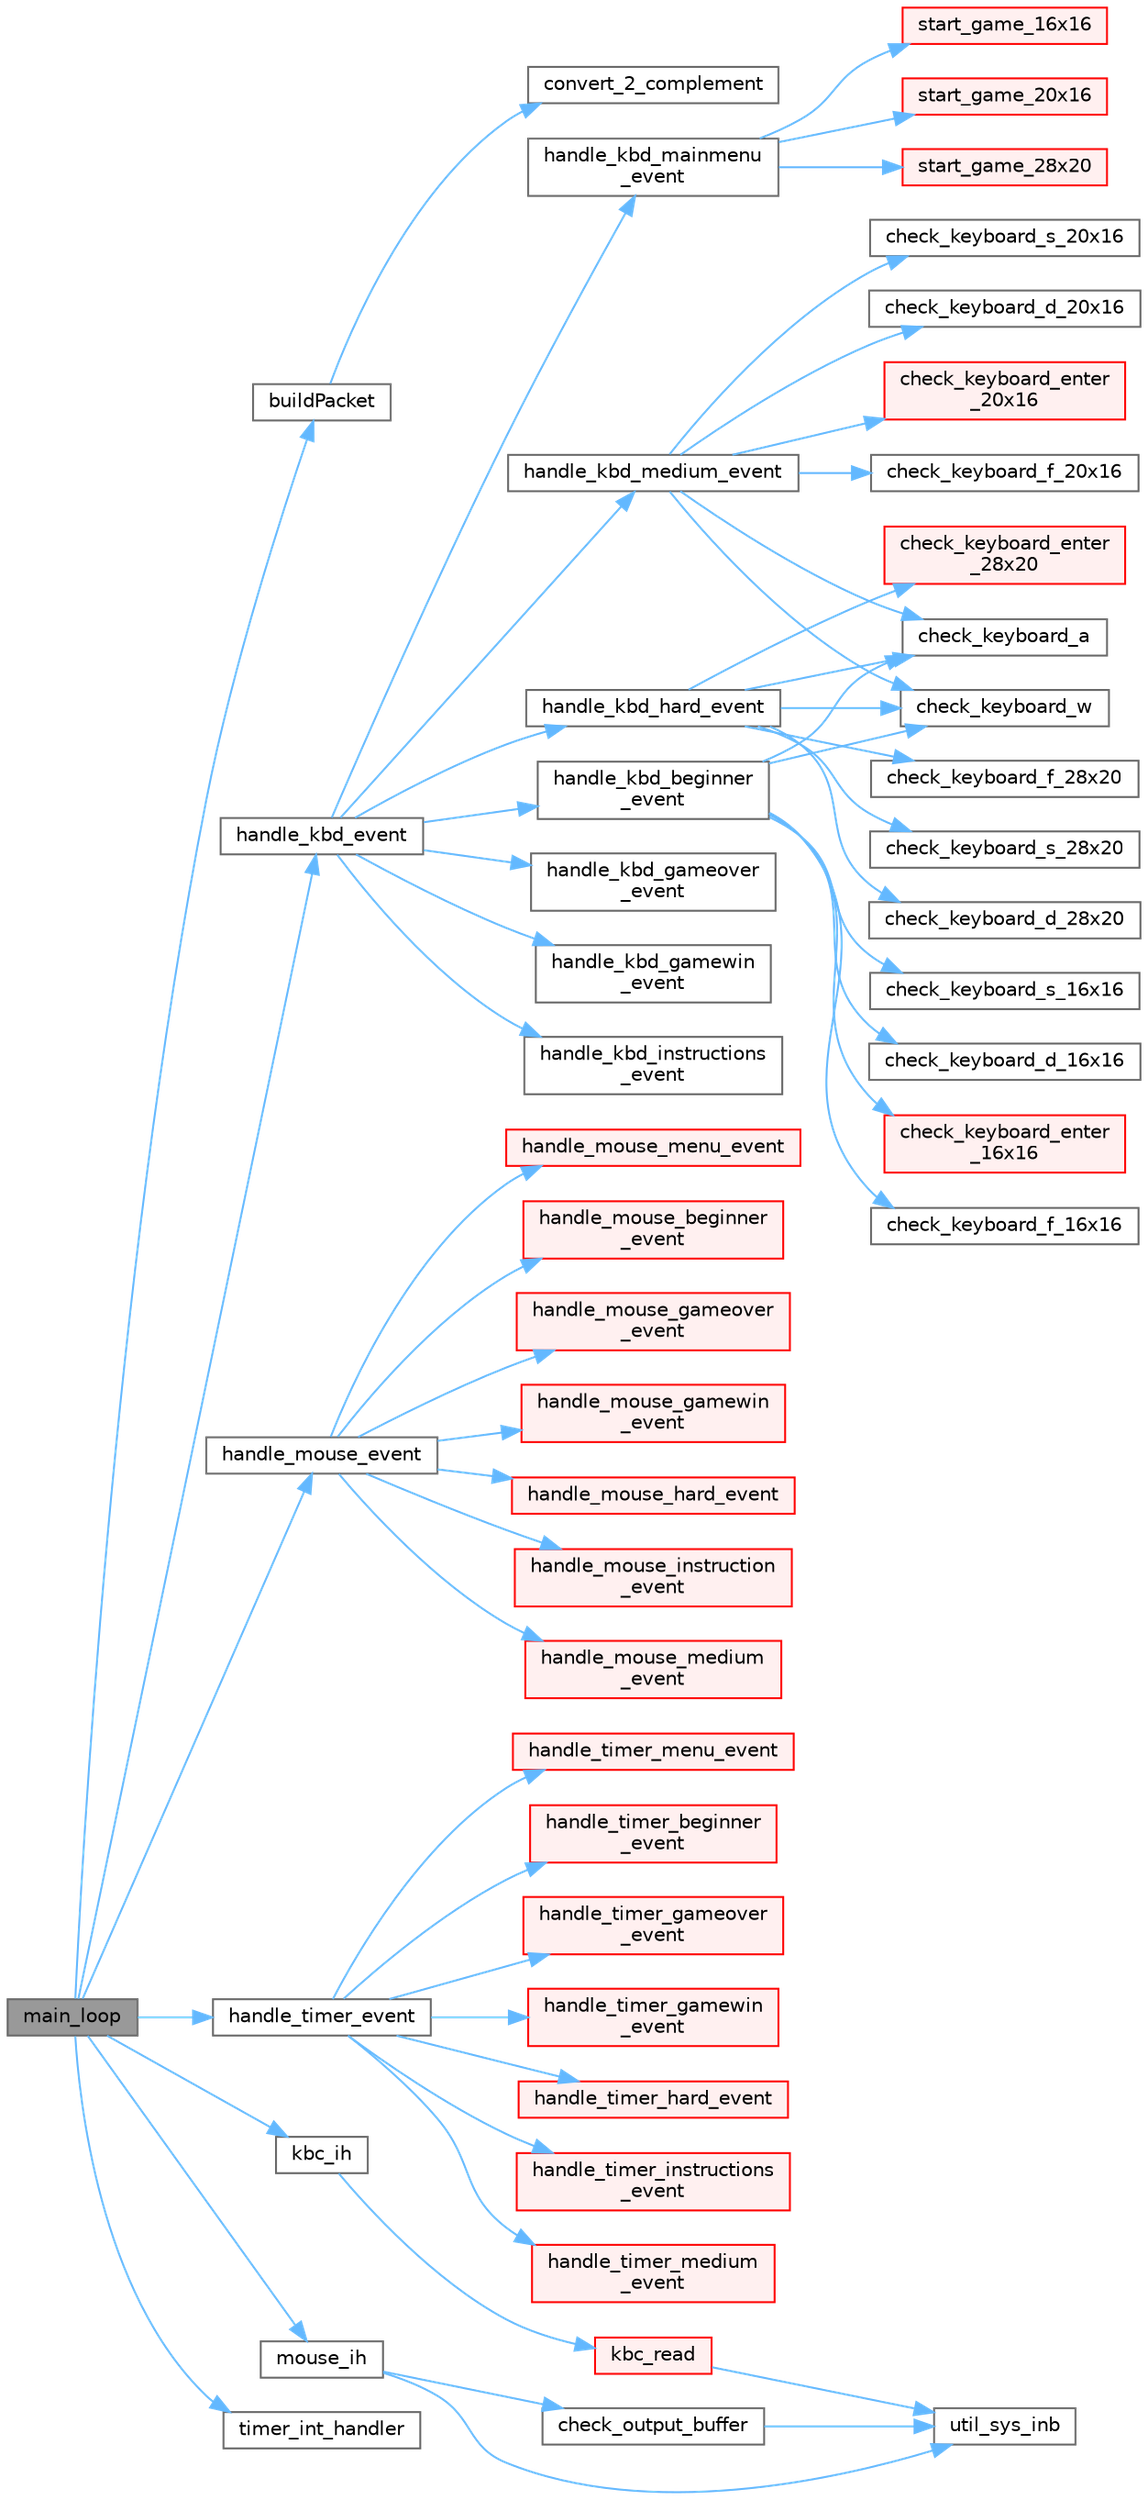 digraph "main_loop"
{
 // LATEX_PDF_SIZE
  bgcolor="transparent";
  edge [fontname=Helvetica,fontsize=10,labelfontname=Helvetica,labelfontsize=10];
  node [fontname=Helvetica,fontsize=10,shape=box,height=0.2,width=0.4];
  rankdir="LR";
  Node1 [label="main_loop",height=0.2,width=0.4,color="gray40", fillcolor="grey60", style="filled", fontcolor="black",tooltip="Main loop of the system. This function enters the main loop of the system and continuously waits for ..."];
  Node1 -> Node2 [color="steelblue1",style="solid"];
  Node2 [label="buildPacket",height=0.2,width=0.4,color="grey40", fillcolor="white", style="filled",URL="$mouse_8c.html#afa1d830593e339e7f2e4c98bbffd20ff",tooltip="When mouse packet array has stored all the necessary bytes this functions interprets it and updates m..."];
  Node2 -> Node3 [color="steelblue1",style="solid"];
  Node3 [label="convert_2_complement",height=0.2,width=0.4,color="grey40", fillcolor="white", style="filled",URL="$mouse_8c.html#aab419752e6dafdebf819c7c65397bf34",tooltip=" "];
  Node1 -> Node4 [color="steelblue1",style="solid"];
  Node4 [label="handle_kbd_event",height=0.2,width=0.4,color="grey40", fillcolor="white", style="filled",URL="$kbc__event__handler_8c.html#a8f953f3d6c73d1b602907e7e4a2426e8",tooltip="This function handles keyboard events by dispatching them to the appropriate event handler based on t..."];
  Node4 -> Node5 [color="steelblue1",style="solid"];
  Node5 [label="handle_kbd_beginner\l_event",height=0.2,width=0.4,color="grey40", fillcolor="white", style="filled",URL="$kbc__event__handler_8c.html#a7b16a1fb4b10b626ebb39a9cddf2c4de",tooltip="This function handles keyboard events specific to the beginner state."];
  Node5 -> Node6 [color="steelblue1",style="solid"];
  Node6 [label="check_keyboard_a",height=0.2,width=0.4,color="grey40", fillcolor="white", style="filled",URL="$game__state_8c.html#a62dbdccc2e359d731f68de9d221b77a2",tooltip="This function detects the 'A' key press on the keyboard and performs specific actions based on the cu..."];
  Node5 -> Node7 [color="steelblue1",style="solid"];
  Node7 [label="check_keyboard_d_16x16",height=0.2,width=0.4,color="grey40", fillcolor="white", style="filled",URL="$game__state_8c.html#a6cc5b485d0598ac614752be45c4b869f",tooltip="This function checks for the 'D' key press on the keyboard in a 16x16 grid."];
  Node5 -> Node8 [color="steelblue1",style="solid"];
  Node8 [label="check_keyboard_enter\l_16x16",height=0.2,width=0.4,color="red", fillcolor="#FFF0F0", style="filled",URL="$game__state_8c.html#afe4ecd7d5ea67158fd397018661105ae",tooltip="This function checks for the 'Enter' key press on the keyboard in a 16x16 grid."];
  Node5 -> Node11 [color="steelblue1",style="solid"];
  Node11 [label="check_keyboard_f_16x16",height=0.2,width=0.4,color="grey40", fillcolor="white", style="filled",URL="$game__state_8c.html#a69279d35a57aee05d4bbbc59b562eac2",tooltip=" "];
  Node5 -> Node12 [color="steelblue1",style="solid"];
  Node12 [label="check_keyboard_s_16x16",height=0.2,width=0.4,color="grey40", fillcolor="white", style="filled",URL="$game__state_8c.html#ae6957c159ff7c2ebe3d588078da99979",tooltip="This function checks for the 'S' key press on the keyboard in a 16x16 grid."];
  Node5 -> Node13 [color="steelblue1",style="solid"];
  Node13 [label="check_keyboard_w",height=0.2,width=0.4,color="grey40", fillcolor="white", style="filled",URL="$game__state_8c.html#ad70f7e6bd2036071b4aae2dd5b39b650",tooltip="This function is responsible for detecting the 'W' key press on the keyboard and performing the corre..."];
  Node4 -> Node14 [color="steelblue1",style="solid"];
  Node14 [label="handle_kbd_gameover\l_event",height=0.2,width=0.4,color="grey40", fillcolor="white", style="filled",URL="$kbc__event__handler_8c.html#a74dfb5b1d76c1b327d4c55426d005a86",tooltip="This function handles the keyboard event when the game is over."];
  Node4 -> Node15 [color="steelblue1",style="solid"];
  Node15 [label="handle_kbd_gamewin\l_event",height=0.2,width=0.4,color="grey40", fillcolor="white", style="filled",URL="$kbc__event__handler_8c.html#a446479ec1377e99387108b1b6e1d6c5a",tooltip="This function handles the keyboard event when the game is won."];
  Node4 -> Node16 [color="steelblue1",style="solid"];
  Node16 [label="handle_kbd_hard_event",height=0.2,width=0.4,color="grey40", fillcolor="white", style="filled",URL="$kbc__event__handler_8c.html#a4023b521e078754c8859578d55e62254",tooltip="This function handles keyboard events specific to the hard state."];
  Node16 -> Node6 [color="steelblue1",style="solid"];
  Node16 -> Node17 [color="steelblue1",style="solid"];
  Node17 [label="check_keyboard_d_28x20",height=0.2,width=0.4,color="grey40", fillcolor="white", style="filled",URL="$game__state_8c.html#ae614c89bd6b0885c67a5352c956bff3e",tooltip="This function checks for the 'D' key press on the keyboard in a 28x20 grid."];
  Node16 -> Node18 [color="steelblue1",style="solid"];
  Node18 [label="check_keyboard_enter\l_28x20",height=0.2,width=0.4,color="red", fillcolor="#FFF0F0", style="filled",URL="$game__state_8c.html#a4aa036358e6a4d86c943cd1e6eca688c",tooltip="This function checks for the 'Enter' key press on the keyboard in a 28x20 grid."];
  Node16 -> Node21 [color="steelblue1",style="solid"];
  Node21 [label="check_keyboard_f_28x20",height=0.2,width=0.4,color="grey40", fillcolor="white", style="filled",URL="$game__state_8c.html#ae9b6dcc8b4f7e87487f1e5b5884547d3",tooltip=" "];
  Node16 -> Node22 [color="steelblue1",style="solid"];
  Node22 [label="check_keyboard_s_28x20",height=0.2,width=0.4,color="grey40", fillcolor="white", style="filled",URL="$game__state_8c.html#aa2f706a7776cf12ce04e8d49b79efe87",tooltip="This function checks for the 'S' key press on the keyboard in a 28x20 grid."];
  Node16 -> Node13 [color="steelblue1",style="solid"];
  Node4 -> Node23 [color="steelblue1",style="solid"];
  Node23 [label="handle_kbd_instructions\l_event",height=0.2,width=0.4,color="grey40", fillcolor="white", style="filled",URL="$kbc__event__handler_8c.html#accf1db69517e762b64b7af27b8b06628",tooltip="This function handles keyboard events specific to the instructions state."];
  Node4 -> Node24 [color="steelblue1",style="solid"];
  Node24 [label="handle_kbd_mainmenu\l_event",height=0.2,width=0.4,color="grey40", fillcolor="white", style="filled",URL="$kbc__event__handler_8c.html#a5f0d2b60b707a74cc3db0fe3a7441fb8",tooltip="This function handles keyboard events specific to the main menu state."];
  Node24 -> Node25 [color="steelblue1",style="solid"];
  Node25 [label="start_game_16x16",height=0.2,width=0.4,color="red", fillcolor="#FFF0F0", style="filled",URL="$game__state_8c.html#a814afd9aa373a35da8e7498906b94d62",tooltip="This function starts a game with a 16x16 grid. Initializes the game timer, sets the number of tiles i..."];
  Node24 -> Node31 [color="steelblue1",style="solid"];
  Node31 [label="start_game_20x16",height=0.2,width=0.4,color="red", fillcolor="#FFF0F0", style="filled",URL="$game__state_8c.html#ade11f77cf98a5c65c075cec3349926c9",tooltip="This function starts a game on a 20x16 board."];
  Node24 -> Node34 [color="steelblue1",style="solid"];
  Node34 [label="start_game_28x20",height=0.2,width=0.4,color="red", fillcolor="#FFF0F0", style="filled",URL="$game__state_8c.html#a72d3dc2882239cc9fc80e728abd24f3b",tooltip="This function starts a game on a 28x20 board."];
  Node4 -> Node37 [color="steelblue1",style="solid"];
  Node37 [label="handle_kbd_medium_event",height=0.2,width=0.4,color="grey40", fillcolor="white", style="filled",URL="$kbc__event__handler_8c.html#a6251bb316a8a74095d477b95b3381923",tooltip="This function handles keyboard events specific to the medium state."];
  Node37 -> Node6 [color="steelblue1",style="solid"];
  Node37 -> Node38 [color="steelblue1",style="solid"];
  Node38 [label="check_keyboard_d_20x16",height=0.2,width=0.4,color="grey40", fillcolor="white", style="filled",URL="$game__state_8c.html#a4cec07225ed46962859d77f2889c635e",tooltip="This function checks for the 'D' key press on the keyboard in a 20x16 grid."];
  Node37 -> Node39 [color="steelblue1",style="solid"];
  Node39 [label="check_keyboard_enter\l_20x16",height=0.2,width=0.4,color="red", fillcolor="#FFF0F0", style="filled",URL="$game__state_8c.html#a50eccb2a37ab49df20679f9fd2b8aa0c",tooltip="This function checks for the 'Enter' key press on the keyboard in a 20x16 grid."];
  Node37 -> Node42 [color="steelblue1",style="solid"];
  Node42 [label="check_keyboard_f_20x16",height=0.2,width=0.4,color="grey40", fillcolor="white", style="filled",URL="$game__state_8c.html#af61ed6db8b0b4ecab7801d3d5b347322",tooltip=" "];
  Node37 -> Node43 [color="steelblue1",style="solid"];
  Node43 [label="check_keyboard_s_20x16",height=0.2,width=0.4,color="grey40", fillcolor="white", style="filled",URL="$game__state_8c.html#a60fb1161dac992f98b7e0a09b8898901",tooltip="This function checks for the 'S' key press on the keyboard in a 20x16 grid."];
  Node37 -> Node13 [color="steelblue1",style="solid"];
  Node1 -> Node44 [color="steelblue1",style="solid"];
  Node44 [label="handle_mouse_event",height=0.2,width=0.4,color="grey40", fillcolor="white", style="filled",URL="$mouse__event__handler_8c.html#a2b4320aed33d44e042e51170d7ab66f3",tooltip="This function handles mouse events based on the current program state."];
  Node44 -> Node45 [color="steelblue1",style="solid"];
  Node45 [label="handle_mouse_beginner\l_event",height=0.2,width=0.4,color="red", fillcolor="#FFF0F0", style="filled",URL="$mouse__event__handler_8c.html#a5142c6ed46abfbb64306fd6ea9e6dff4",tooltip="This function handles the mouse event that occurs in the beginner game mode."];
  Node44 -> Node51 [color="steelblue1",style="solid"];
  Node51 [label="handle_mouse_gameover\l_event",height=0.2,width=0.4,color="red", fillcolor="#FFF0F0", style="filled",URL="$mouse__event__handler_8c.html#a202fe047988c50024344c58a0a02af1e",tooltip="This function handles the mouse event that occurs in the game over state."];
  Node44 -> Node53 [color="steelblue1",style="solid"];
  Node53 [label="handle_mouse_gamewin\l_event",height=0.2,width=0.4,color="red", fillcolor="#FFF0F0", style="filled",URL="$mouse__event__handler_8c.html#a3f5c1403abca024491c7d52e4a5008a5",tooltip="This function handles the mouse event that occurs in the game win state."];
  Node44 -> Node55 [color="steelblue1",style="solid"];
  Node55 [label="handle_mouse_hard_event",height=0.2,width=0.4,color="red", fillcolor="#FFF0F0", style="filled",URL="$mouse__event__handler_8c.html#a35b9963213ab414b29e79900673455a5",tooltip="This function handles the mouse event that occurs in the hard game mode."];
  Node44 -> Node58 [color="steelblue1",style="solid"];
  Node58 [label="handle_mouse_instruction\l_event",height=0.2,width=0.4,color="red", fillcolor="#FFF0F0", style="filled",URL="$mouse__event__handler_8c.html#acf0c71ac49f267b1eb53d3804573a297",tooltip="This function handles the mouse event that occurs in the instructions state."];
  Node44 -> Node59 [color="steelblue1",style="solid"];
  Node59 [label="handle_mouse_medium\l_event",height=0.2,width=0.4,color="red", fillcolor="#FFF0F0", style="filled",URL="$mouse__event__handler_8c.html#a8ea88ecba779635e9f2118f8e29436b0",tooltip="This function handles the mouse event that occurs in the medium game mode."];
  Node44 -> Node62 [color="steelblue1",style="solid"];
  Node62 [label="handle_mouse_menu_event",height=0.2,width=0.4,color="red", fillcolor="#FFF0F0", style="filled",URL="$mouse__event__handler_8c.html#a0947840da77c1d2b1280d5ada3ed4293",tooltip="This function handles mouse events specifically in the \"MAIN_MENU\" state."];
  Node1 -> Node64 [color="steelblue1",style="solid"];
  Node64 [label="handle_timer_event",height=0.2,width=0.4,color="grey40", fillcolor="white", style="filled",URL="$timer__event__handler_8c.html#af11116ed560ac78b44861167288f492c",tooltip="This function handles timer events."];
  Node64 -> Node65 [color="steelblue1",style="solid"];
  Node65 [label="handle_timer_beginner\l_event",height=0.2,width=0.4,color="red", fillcolor="#FFF0F0", style="filled",URL="$timer__event__handler_8c.html#a8106261cef7f0c9feb4ebd2379fc32e6",tooltip="This function updates the game state and performs necessary actions based on the timer event during b..."];
  Node64 -> Node79 [color="steelblue1",style="solid"];
  Node79 [label="handle_timer_gameover\l_event",height=0.2,width=0.4,color="red", fillcolor="#FFF0F0", style="filled",URL="$timer__event__handler_8c.html#a02ff713b20cb36ebdc14c02b8003a374",tooltip="This function updates the game state and performs necessary actions based on the timer event when the..."];
  Node64 -> Node83 [color="steelblue1",style="solid"];
  Node83 [label="handle_timer_gamewin\l_event",height=0.2,width=0.4,color="red", fillcolor="#FFF0F0", style="filled",URL="$timer__event__handler_8c.html#a955843ddc25192b0d7a2cc24ae0b69f8",tooltip="This function updates the game state and performs necessary actions based on the timer event when the..."];
  Node64 -> Node86 [color="steelblue1",style="solid"];
  Node86 [label="handle_timer_hard_event",height=0.2,width=0.4,color="red", fillcolor="#FFF0F0", style="filled",URL="$timer__event__handler_8c.html#a32fd80487b166dcfae4866b4b5d53676",tooltip="This function updates the game state and performs necessary actions based on the timer event during h..."];
  Node64 -> Node91 [color="steelblue1",style="solid"];
  Node91 [label="handle_timer_instructions\l_event",height=0.2,width=0.4,color="red", fillcolor="#FFF0F0", style="filled",URL="$timer__event__handler_8c.html#a0413a4439fdbb8afc336478f9fa96482",tooltip="This function handles timer events in the \"INSTRUCTIONS\" state."];
  Node64 -> Node94 [color="steelblue1",style="solid"];
  Node94 [label="handle_timer_medium\l_event",height=0.2,width=0.4,color="red", fillcolor="#FFF0F0", style="filled",URL="$timer__event__handler_8c.html#abb32705f822ab136d26b5ad9fd97885a",tooltip="This function updates the game state and performs necessary actions based on the timer event during m..."];
  Node64 -> Node99 [color="steelblue1",style="solid"];
  Node99 [label="handle_timer_menu_event",height=0.2,width=0.4,color="red", fillcolor="#FFF0F0", style="filled",URL="$timer__event__handler_8c.html#aa048f34f3e38cdd76ac0a982f9cd8663",tooltip="This function handles timer events in the \"MAIN_MENU\" state."];
  Node1 -> Node102 [color="steelblue1",style="solid"];
  Node102 [label="kbc_ih",height=0.2,width=0.4,color="grey40", fillcolor="white", style="filled",URL="$kbc_8c.html#aea970a154161a35f6894898a092ed70a",tooltip="Keyboard's interrupt handler."];
  Node102 -> Node103 [color="steelblue1",style="solid"];
  Node103 [label="kbc_read",height=0.2,width=0.4,color="red", fillcolor="#FFF0F0", style="filled",URL="$kbc_8c.html#aef6ef70e3fc1f34dfd977b3ac231b6c0",tooltip="This function reads the status of the KBC more completely."];
  Node103 -> Node106 [color="steelblue1",style="solid"];
  Node106 [label="util_sys_inb",height=0.2,width=0.4,color="grey40", fillcolor="white", style="filled",URL="$utils_8c.html#a79a031a8611f5b2d6afa4158e92b0fb4",tooltip=" "];
  Node1 -> Node107 [color="steelblue1",style="solid"];
  Node107 [label="mouse_ih",height=0.2,width=0.4,color="grey40", fillcolor="white", style="filled",URL="$mouse_8c.html#a210374b50462acdedab00df64d5cea3c",tooltip="Mouse's input handler."];
  Node107 -> Node108 [color="steelblue1",style="solid"];
  Node108 [label="check_output_buffer",height=0.2,width=0.4,color="grey40", fillcolor="white", style="filled",URL="$mouse_8c.html#a20d184ea01a7a04b946c79c19d5c4ca7",tooltip="This function checks the mouse output buffer."];
  Node108 -> Node106 [color="steelblue1",style="solid"];
  Node107 -> Node106 [color="steelblue1",style="solid"];
  Node1 -> Node109 [color="steelblue1",style="solid"];
  Node109 [label="timer_int_handler",height=0.2,width=0.4,color="grey40", fillcolor="white", style="filled",URL="$group__timer.html#ga91a2072306c68353712a6b771287dc2c",tooltip="Timer 0 interrupt handler."];
}
